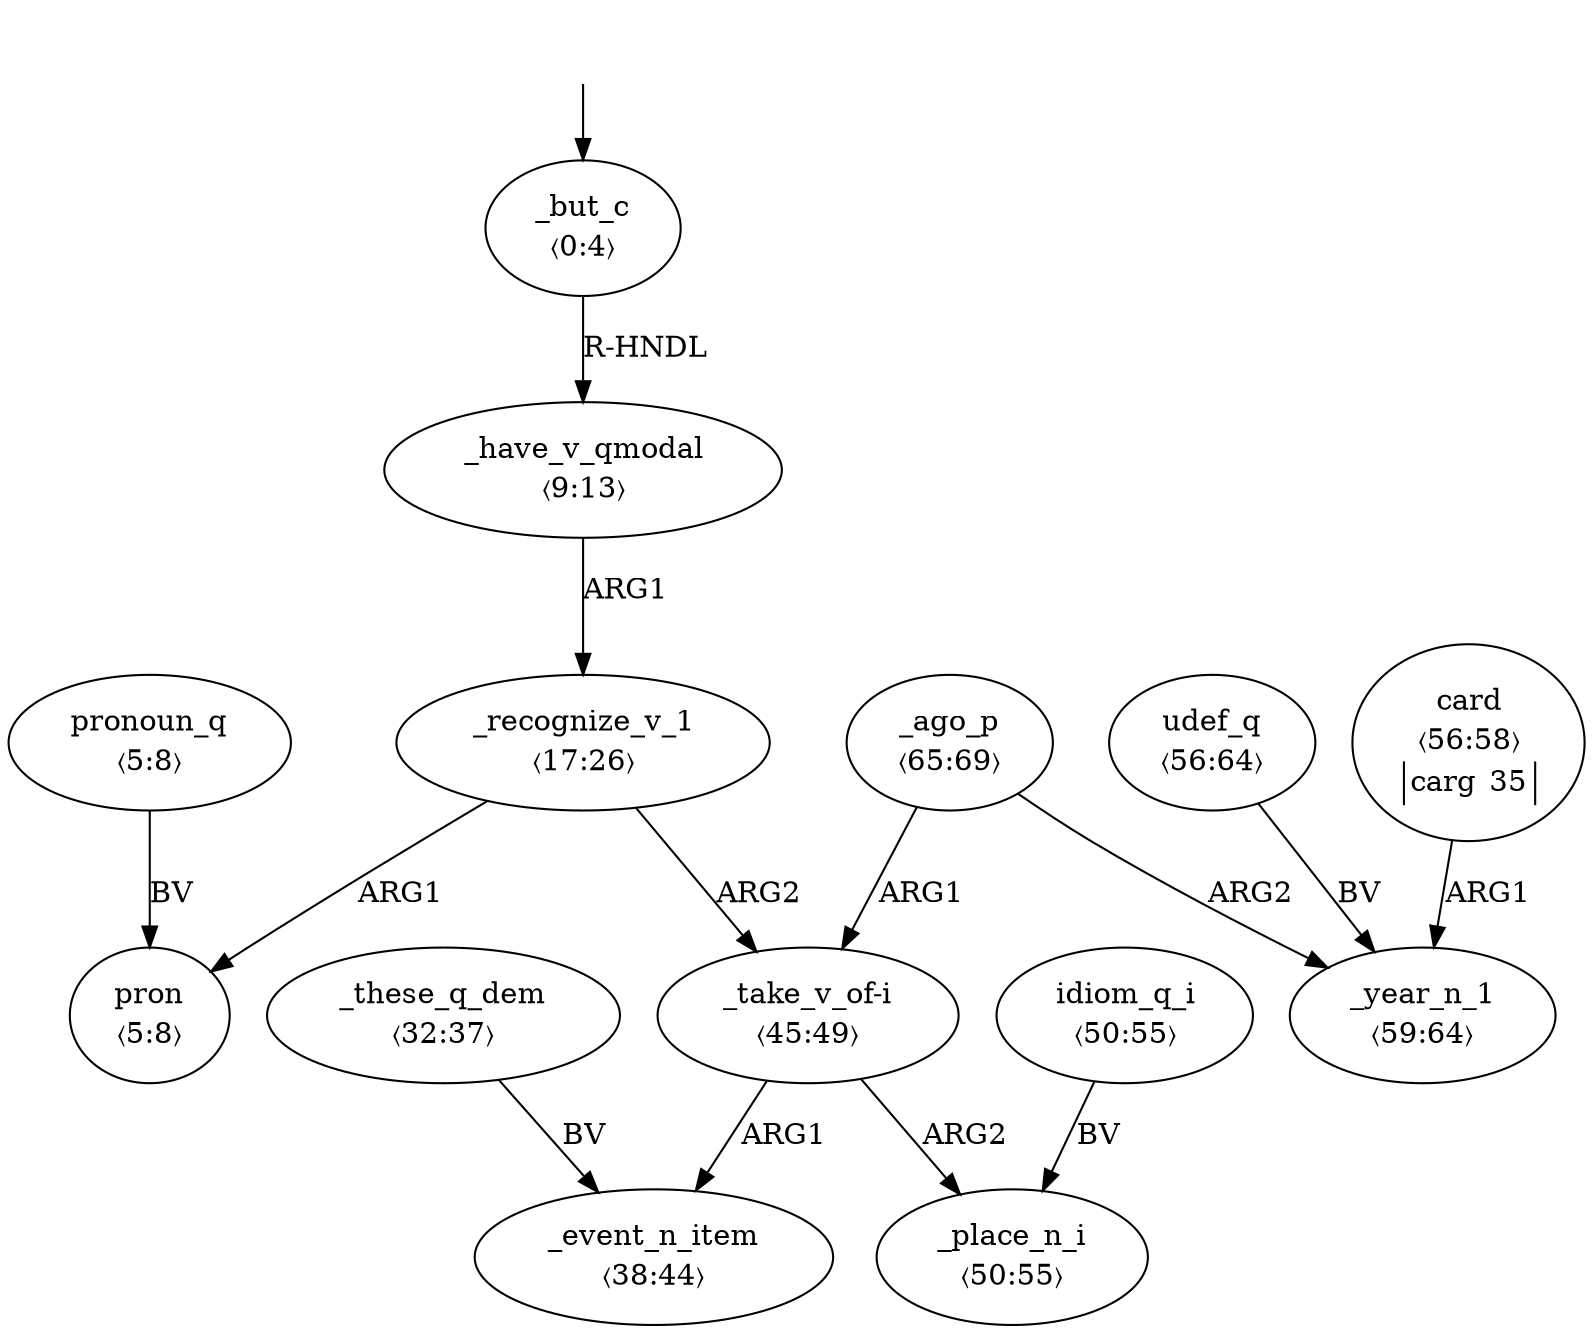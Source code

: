 digraph "20003029" {
  top [ style=invis ];
  top -> 0;
  0 [ label=<<table align="center" border="0" cellspacing="0"><tr><td colspan="2">_but_c</td></tr><tr><td colspan="2">〈0:4〉</td></tr></table>> ];
  1 [ label=<<table align="center" border="0" cellspacing="0"><tr><td colspan="2">pron</td></tr><tr><td colspan="2">〈5:8〉</td></tr></table>> ];
  2 [ label=<<table align="center" border="0" cellspacing="0"><tr><td colspan="2">pronoun_q</td></tr><tr><td colspan="2">〈5:8〉</td></tr></table>> ];
  3 [ label=<<table align="center" border="0" cellspacing="0"><tr><td colspan="2">_have_v_qmodal</td></tr><tr><td colspan="2">〈9:13〉</td></tr></table>> ];
  4 [ label=<<table align="center" border="0" cellspacing="0"><tr><td colspan="2">_recognize_v_1</td></tr><tr><td colspan="2">〈17:26〉</td></tr></table>> ];
  5 [ label=<<table align="center" border="0" cellspacing="0"><tr><td colspan="2">_these_q_dem</td></tr><tr><td colspan="2">〈32:37〉</td></tr></table>> ];
  6 [ label=<<table align="center" border="0" cellspacing="0"><tr><td colspan="2">_event_n_item</td></tr><tr><td colspan="2">〈38:44〉</td></tr></table>> ];
  7 [ label=<<table align="center" border="0" cellspacing="0"><tr><td colspan="2">_take_v_of-i</td></tr><tr><td colspan="2">〈45:49〉</td></tr></table>> ];
  8 [ label=<<table align="center" border="0" cellspacing="0"><tr><td colspan="2">idiom_q_i</td></tr><tr><td colspan="2">〈50:55〉</td></tr></table>> ];
  9 [ label=<<table align="center" border="0" cellspacing="0"><tr><td colspan="2">_place_n_i</td></tr><tr><td colspan="2">〈50:55〉</td></tr></table>> ];
  10 [ label=<<table align="center" border="0" cellspacing="0"><tr><td colspan="2">udef_q</td></tr><tr><td colspan="2">〈56:64〉</td></tr></table>> ];
  11 [ label=<<table align="center" border="0" cellspacing="0"><tr><td colspan="2">card</td></tr><tr><td colspan="2">〈56:58〉</td></tr><tr><td sides="l" border="1" align="left">carg</td><td sides="r" border="1" align="left">35</td></tr></table>> ];
  12 [ label=<<table align="center" border="0" cellspacing="0"><tr><td colspan="2">_year_n_1</td></tr><tr><td colspan="2">〈59:64〉</td></tr></table>> ];
  13 [ label=<<table align="center" border="0" cellspacing="0"><tr><td colspan="2">_ago_p</td></tr><tr><td colspan="2">〈65:69〉</td></tr></table>> ];
  4 -> 1 [ label="ARG1" ];
  5 -> 6 [ label="BV" ];
  7 -> 6 [ label="ARG1" ];
  10 -> 12 [ label="BV" ];
  8 -> 9 [ label="BV" ];
  2 -> 1 [ label="BV" ];
  13 -> 7 [ label="ARG1" ];
  7 -> 9 [ label="ARG2" ];
  0 -> 3 [ label="R-HNDL" ];
  11 -> 12 [ label="ARG1" ];
  13 -> 12 [ label="ARG2" ];
  3 -> 4 [ label="ARG1" ];
  4 -> 7 [ label="ARG2" ];
}

